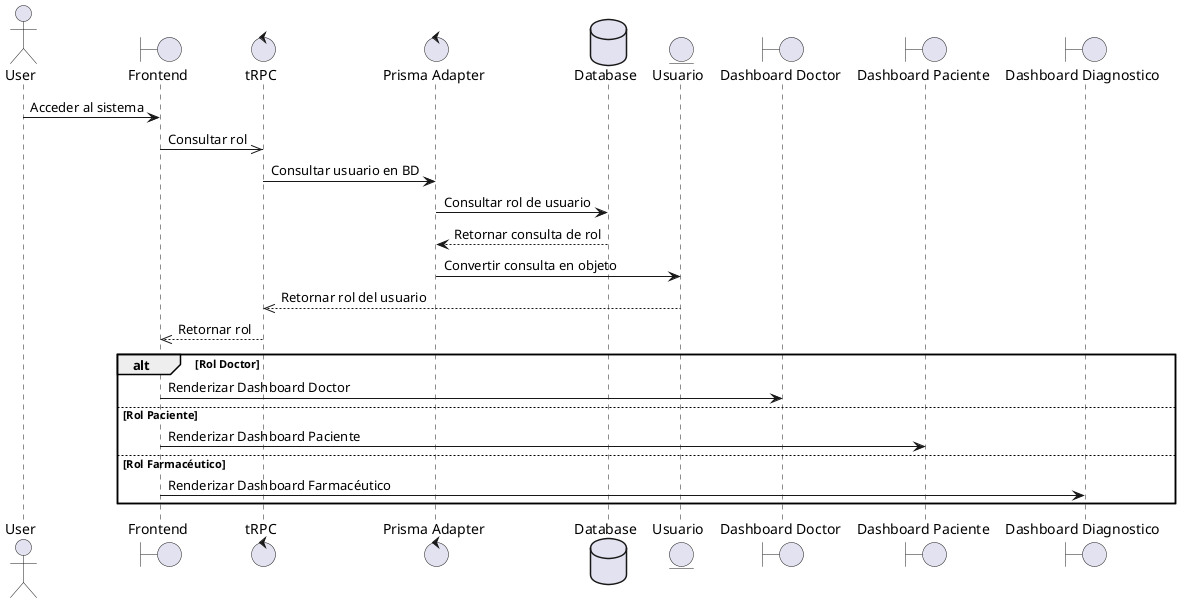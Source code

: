 @startuml

actor User
boundary "Frontend" as Frontend
control tRPC
control "Prisma Adapter" as Prisma
database Database
entity "Usuario" as Usuario
boundary "Dashboard Doctor" as DoctorDashboard
boundary "Dashboard Paciente" as PacienteDashboard
boundary "Dashboard Diagnostico" as DiagnosticoDashboard

User -> Frontend: Acceder al sistema
Frontend ->> tRPC: Consultar rol
tRPC -> Prisma: Consultar usuario en BD
Prisma -> Database: Consultar rol de usuario
Database --> Prisma: Retornar consulta de rol
Prisma -> Usuario: Convertir consulta en objeto
Usuario -->> tRPC: Retornar rol del usuario
tRPC -->> Frontend: Retornar rol

alt Rol Doctor
    Frontend -> DoctorDashboard: Renderizar Dashboard Doctor
else Rol Paciente
    Frontend -> PacienteDashboard: Renderizar Dashboard Paciente
else Rol Farmacéutico
    Frontend -> DiagnosticoDashboard: Renderizar Dashboard Farmacéutico
end

@enduml
